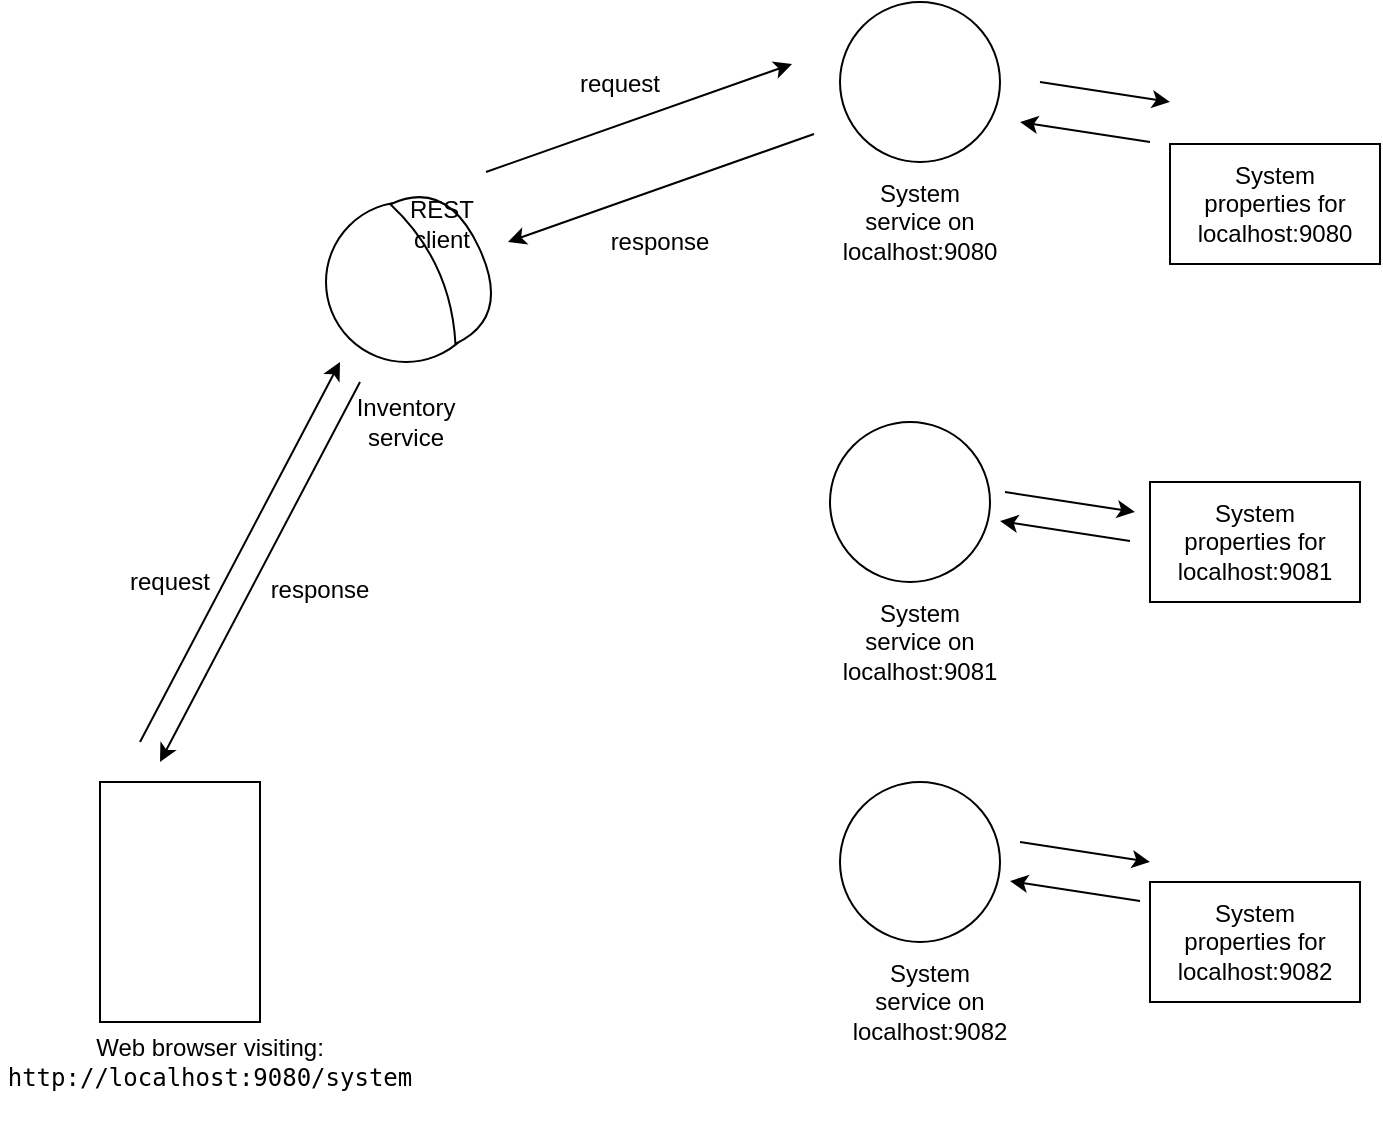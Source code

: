 <mxfile version="10.6.1" type="device"><diagram id="rvRnKoPbYbIKR1cyv9Kt" name="Page-1"><mxGraphModel dx="1078" dy="1005" grid="1" gridSize="10" guides="1" tooltips="1" connect="1" arrows="1" fold="1" page="1" pageScale="1" pageWidth="827" pageHeight="1169" math="0" shadow="0"><root><mxCell id="0"/><mxCell id="1" parent="0"/><mxCell id="_vAcyhgXXiiYVWIg_A1f-18" value="" style="ellipse;whiteSpace=wrap;html=1;aspect=fixed;" vertex="1" parent="1"><mxGeometry x="435" y="500" width="80" height="80" as="geometry"/></mxCell><mxCell id="_vAcyhgXXiiYVWIg_A1f-31" value="" style="ellipse;whiteSpace=wrap;html=1;aspect=fixed;" vertex="1" parent="1"><mxGeometry x="183" y="390" width="80" height="80" as="geometry"/></mxCell><mxCell id="_vAcyhgXXiiYVWIg_A1f-32" value="Inventory service&lt;br&gt;" style="text;html=1;strokeColor=none;fillColor=none;align=center;verticalAlign=middle;whiteSpace=wrap;rounded=0;" vertex="1" parent="1"><mxGeometry x="203" y="490" width="40" height="20" as="geometry"/></mxCell><mxCell id="_vAcyhgXXiiYVWIg_A1f-35" value="" style="rounded=0;whiteSpace=wrap;html=1;" vertex="1" parent="1"><mxGeometry x="70" y="680" width="80" height="120" as="geometry"/></mxCell><mxCell id="_vAcyhgXXiiYVWIg_A1f-36" value="Web browser visiting:&lt;br&gt;&lt;code&gt;http://localhost:9080/system&lt;/code&gt;" style="text;html=1;strokeColor=none;fillColor=none;align=center;verticalAlign=middle;whiteSpace=wrap;rounded=0;" vertex="1" parent="1"><mxGeometry x="20" y="790" width="210" height="60" as="geometry"/></mxCell><mxCell id="_vAcyhgXXiiYVWIg_A1f-37" value="" style="endArrow=classic;html=1;" edge="1" parent="1"><mxGeometry width="50" height="50" relative="1" as="geometry"><mxPoint x="90" y="660" as="sourcePoint"/><mxPoint x="190" y="470" as="targetPoint"/></mxGeometry></mxCell><mxCell id="_vAcyhgXXiiYVWIg_A1f-38" value="request" style="text;html=1;strokeColor=none;fillColor=none;align=center;verticalAlign=middle;whiteSpace=wrap;rounded=0;" vertex="1" parent="1"><mxGeometry x="85" y="570" width="40" height="20" as="geometry"/></mxCell><mxCell id="_vAcyhgXXiiYVWIg_A1f-42" value="" style="ellipse;whiteSpace=wrap;html=1;aspect=fixed;" vertex="1" parent="1"><mxGeometry x="440" y="290" width="80" height="80" as="geometry"/></mxCell><mxCell id="_vAcyhgXXiiYVWIg_A1f-43" value="System service on localhost:9080&lt;br&gt;" style="text;html=1;strokeColor=none;fillColor=none;align=center;verticalAlign=middle;whiteSpace=wrap;rounded=0;" vertex="1" parent="1"><mxGeometry x="460" y="390" width="40" height="20" as="geometry"/></mxCell><mxCell id="_vAcyhgXXiiYVWIg_A1f-45" value="" style="endArrow=classic;html=1;" edge="1" parent="1"><mxGeometry width="50" height="50" relative="1" as="geometry"><mxPoint x="263" y="375" as="sourcePoint"/><mxPoint x="416" y="321" as="targetPoint"/></mxGeometry></mxCell><mxCell id="_vAcyhgXXiiYVWIg_A1f-46" value="request" style="text;html=1;strokeColor=none;fillColor=none;align=center;verticalAlign=middle;whiteSpace=wrap;rounded=0;" vertex="1" parent="1"><mxGeometry x="310" y="321" width="40" height="20" as="geometry"/></mxCell><mxCell id="_vAcyhgXXiiYVWIg_A1f-47" value="System service on localhost:9081&lt;br&gt;" style="text;html=1;strokeColor=none;fillColor=none;align=center;verticalAlign=middle;whiteSpace=wrap;rounded=0;" vertex="1" parent="1"><mxGeometry x="460" y="600" width="40" height="20" as="geometry"/></mxCell><mxCell id="_vAcyhgXXiiYVWIg_A1f-49" value="" style="endArrow=classic;html=1;" edge="1" parent="1"><mxGeometry width="50" height="50" relative="1" as="geometry"><mxPoint x="595" y="360" as="sourcePoint"/><mxPoint x="530" y="350" as="targetPoint"/><Array as="points"/></mxGeometry></mxCell><mxCell id="_vAcyhgXXiiYVWIg_A1f-50" value="" style="rounded=0;whiteSpace=wrap;html=1;" vertex="1" parent="1"><mxGeometry x="605" y="361" width="105" height="60" as="geometry"/></mxCell><mxCell id="_vAcyhgXXiiYVWIg_A1f-51" value="System properties for localhost:9080&lt;br&gt;" style="text;html=1;strokeColor=none;fillColor=none;align=center;verticalAlign=middle;whiteSpace=wrap;rounded=0;" vertex="1" parent="1"><mxGeometry x="625" y="371" width="65" height="40" as="geometry"/></mxCell><mxCell id="_vAcyhgXXiiYVWIg_A1f-52" value="" style="endArrow=classic;html=1;" edge="1" parent="1"><mxGeometry width="50" height="50" relative="1" as="geometry"><mxPoint x="585" y="559.5" as="sourcePoint"/><mxPoint x="520" y="549.5" as="targetPoint"/><Array as="points"/></mxGeometry></mxCell><mxCell id="_vAcyhgXXiiYVWIg_A1f-55" value="" style="ellipse;whiteSpace=wrap;html=1;aspect=fixed;" vertex="1" parent="1"><mxGeometry x="440" y="680" width="80" height="80" as="geometry"/></mxCell><mxCell id="_vAcyhgXXiiYVWIg_A1f-56" value="System service on localhost:9082&lt;br&gt;" style="text;html=1;strokeColor=none;fillColor=none;align=center;verticalAlign=middle;whiteSpace=wrap;rounded=0;" vertex="1" parent="1"><mxGeometry x="465" y="780" width="40" height="20" as="geometry"/></mxCell><mxCell id="_vAcyhgXXiiYVWIg_A1f-57" value="" style="endArrow=classic;html=1;" edge="1" parent="1"><mxGeometry width="50" height="50" relative="1" as="geometry"><mxPoint x="590" y="739.5" as="sourcePoint"/><mxPoint x="525" y="729.5" as="targetPoint"/><Array as="points"/></mxGeometry></mxCell><mxCell id="_vAcyhgXXiiYVWIg_A1f-60" value="" style="rounded=0;whiteSpace=wrap;html=1;" vertex="1" parent="1"><mxGeometry x="595" y="530" width="105" height="60" as="geometry"/></mxCell><mxCell id="_vAcyhgXXiiYVWIg_A1f-61" value="System properties for localhost:9081&lt;br&gt;" style="text;html=1;strokeColor=none;fillColor=none;align=center;verticalAlign=middle;whiteSpace=wrap;rounded=0;" vertex="1" parent="1"><mxGeometry x="615" y="540" width="65" height="40" as="geometry"/></mxCell><mxCell id="_vAcyhgXXiiYVWIg_A1f-62" value="" style="rounded=0;whiteSpace=wrap;html=1;" vertex="1" parent="1"><mxGeometry x="595" y="730" width="105" height="60" as="geometry"/></mxCell><mxCell id="_vAcyhgXXiiYVWIg_A1f-63" value="System properties for localhost:9082&lt;br&gt;" style="text;html=1;strokeColor=none;fillColor=none;align=center;verticalAlign=middle;whiteSpace=wrap;rounded=0;" vertex="1" parent="1"><mxGeometry x="615" y="740" width="65" height="40" as="geometry"/></mxCell><mxCell id="_vAcyhgXXiiYVWIg_A1f-64" value="" style="endArrow=classic;html=1;" edge="1" parent="1"><mxGeometry width="50" height="50" relative="1" as="geometry"><mxPoint x="522.5" y="535" as="sourcePoint"/><mxPoint x="587.5" y="545" as="targetPoint"/><Array as="points"/></mxGeometry></mxCell><mxCell id="_vAcyhgXXiiYVWIg_A1f-65" value="" style="endArrow=classic;html=1;" edge="1" parent="1"><mxGeometry width="50" height="50" relative="1" as="geometry"><mxPoint x="540" y="330" as="sourcePoint"/><mxPoint x="605" y="340" as="targetPoint"/><Array as="points"/></mxGeometry></mxCell><mxCell id="_vAcyhgXXiiYVWIg_A1f-66" value="" style="endArrow=classic;html=1;" edge="1" parent="1"><mxGeometry width="50" height="50" relative="1" as="geometry"><mxPoint x="530" y="710" as="sourcePoint"/><mxPoint x="595" y="720" as="targetPoint"/><Array as="points"/></mxGeometry></mxCell><mxCell id="_vAcyhgXXiiYVWIg_A1f-67" value="" style="shape=xor;whiteSpace=wrap;html=1;rotation=-25;" vertex="1" parent="1"><mxGeometry x="230" y="381" width="31" height="77" as="geometry"/></mxCell><mxCell id="_vAcyhgXXiiYVWIg_A1f-68" value="REST client&lt;br&gt;" style="text;html=1;strokeColor=none;fillColor=none;align=center;verticalAlign=middle;whiteSpace=wrap;rounded=0;" vertex="1" parent="1"><mxGeometry x="221" y="391" width="40" height="20" as="geometry"/></mxCell><mxCell id="_vAcyhgXXiiYVWIg_A1f-70" value="" style="endArrow=classic;html=1;" edge="1" parent="1"><mxGeometry width="50" height="50" relative="1" as="geometry"><mxPoint x="427" y="356" as="sourcePoint"/><mxPoint x="274" y="410" as="targetPoint"/></mxGeometry></mxCell><mxCell id="_vAcyhgXXiiYVWIg_A1f-71" value="response" style="text;html=1;strokeColor=none;fillColor=none;align=center;verticalAlign=middle;whiteSpace=wrap;rounded=0;" vertex="1" parent="1"><mxGeometry x="330" y="399.5" width="40" height="20" as="geometry"/></mxCell><mxCell id="_vAcyhgXXiiYVWIg_A1f-72" value="" style="endArrow=classic;html=1;" edge="1" parent="1"><mxGeometry width="50" height="50" relative="1" as="geometry"><mxPoint x="200" y="480" as="sourcePoint"/><mxPoint x="100" y="670" as="targetPoint"/></mxGeometry></mxCell><mxCell id="_vAcyhgXXiiYVWIg_A1f-73" value="response" style="text;html=1;strokeColor=none;fillColor=none;align=center;verticalAlign=middle;whiteSpace=wrap;rounded=0;" vertex="1" parent="1"><mxGeometry x="160" y="574" width="40" height="20" as="geometry"/></mxCell></root></mxGraphModel></diagram></mxfile>